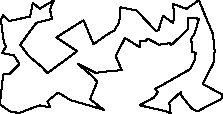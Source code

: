 unitsize(0.001cm);
// 22997
draw((3477,949)--(3393,782));
draw((3393,782)--(2779,435));
draw((2779,435)--(2823,376));
draw((2823,376)--(2753,283));
draw((2753,283)--(2502,146));
draw((2502,146)--(2977,39));
draw((2977,39)--(3048,1));
draw((3048,1)--(3035,152));
draw((3035,152)--(3019,189));
draw((3019,189)--(3230,380));
draw((3230,380)--(3232,324));
draw((3232,324)--(3431,78));
draw((3431,78)--(3527,41));
draw((3527,41)--(3941,258));
draw((3941,258)--(3972,329));
draw((3972,329)--(3613,523));
draw((3613,523)--(3803,886));
draw((3803,886)--(3825,1101));
draw((3825,1101)--(3796,1401));
draw((3796,1401)--(3702,1624));
draw((3702,1624)--(3646,1758));
draw((3646,1758)--(3548,1999));
draw((3548,1999)--(3326,1846));
draw((3326,1846)--(3104,1931));
draw((3104,1931)--(3083,1938));
draw((3083,1938)--(3105,1823));
draw((3105,1823)--(3098,1594));
draw((3098,1594)--(2916,1724));
draw((2916,1724)--(2835,1472));
draw((2835,1472)--(2790,1457));
draw((2790,1457)--(2445,1820));
draw((2445,1820)--(2164,1874));
draw((2164,1874)--(2143,1611));
draw((2143,1611)--(2053,1461));
draw((2053,1461)--(1937,1400));
draw((1937,1400)--(1689,1223));
draw((1689,1223)--(1513,1646));
draw((1513,1646)--(1034,1344));
draw((1034,1344)--(1398,1100));
draw((1398,1100)--(1086,868));
draw((1086,868)--(878,715));
draw((878,715)--(765,833));
draw((765,833)--(538,1023));
draw((538,1023)--(397,1217));
draw((397,1217)--(678,1599));
draw((678,1599)--(958,1670));
draw((958,1670)--(920,1835));
draw((920,1835)--(989,1997));
draw((989,1997)--(739,1850));
draw((739,1850)--(618,1953));
draw((618,1953)--(571,1711));
draw((571,1711)--(198,1632));
draw((198,1632)--(91,1732));
draw((91,1732)--(53,1657));
draw((53,1657)--(106,1267));
draw((106,1267)--(144,1185));
draw((144,1185)--(78,1066));
draw((78,1066)--(285,1029));
draw((285,1029)--(382,872));
draw((382,872)--(201,693));
draw((201,693)--(96,691));
draw((96,691)--(48,267));
draw((48,267)--(48,154));
draw((48,154)--(217,38));
draw((217,38)--(374,9));
draw((374,9)--(640,110));
draw((640,110)--(741,146));
draw((741,146)--(923,108));
draw((923,108)--(876,220));
draw((876,220)--(1067,371));
draw((1067,371)--(1280,237));
draw((1280,237)--(1782,93));
draw((1782,93)--(1878,59));
draw((1878,59)--(1628,253));
draw((1628,253)--(1754,559));
draw((1754,559)--(1668,658));
draw((1668,658)--(1419,872));
draw((1419,872)--(1741,712));
draw((1741,712)--(1806,733));
draw((1806,733)--(2186,766));
draw((2186,766)--(2081,1011));
draw((2081,1011)--(2243,1332));
draw((2243,1332)--(2503,1172));
draw((2503,1172)--(2502,1274));
draw((2502,1274)--(2609,1286));
draw((2609,1286)--(2643,1320));
draw((2643,1320)--(2849,1214));
draw((2849,1214)--(3029,1242));
draw((3029,1242)--(3061,1211));
draw((3061,1211)--(3239,1376));
draw((3239,1376)--(3364,1498));
draw((3364,1498)--(3359,1693));
draw((3359,1693)--(3551,1673));
draw((3551,1673)--(3468,1404));
draw((3468,1404)--(3404,1307));
draw((3404,1307)--(3423,1241));
draw((3423,1241)--(3430,1088));
draw((3430,1088)--(3502,1067));
draw((3502,1067)--(3479,1023));
draw((3479,1023)--(3477,949));
